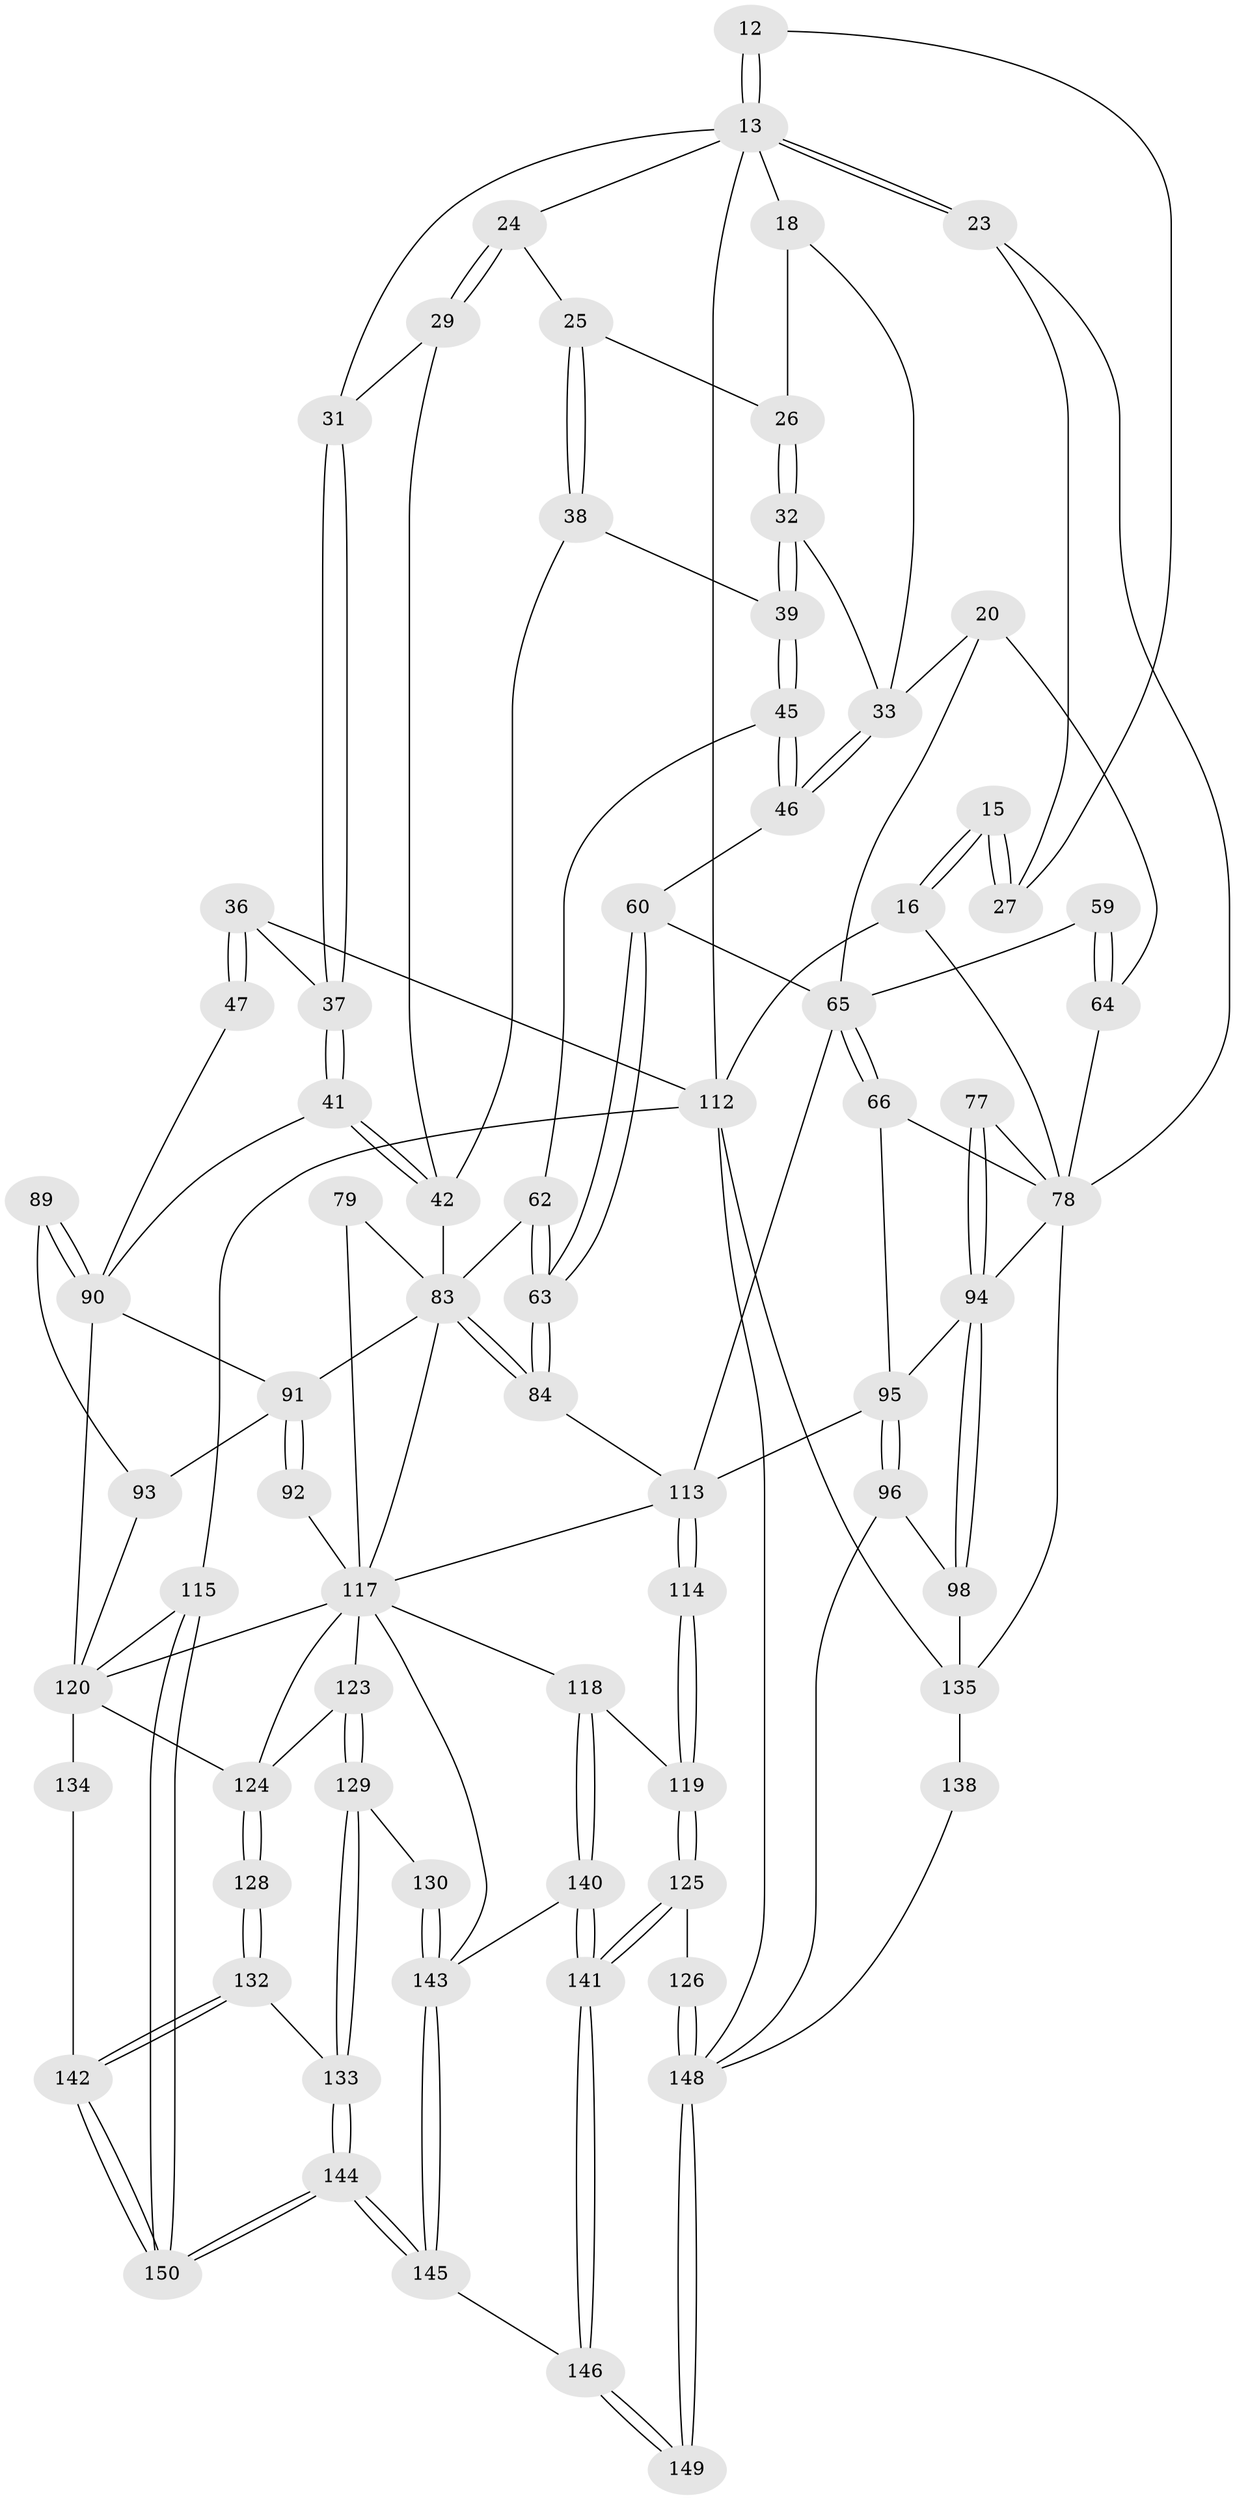 // original degree distribution, {3: 0.02666666666666667, 6: 0.26, 4: 0.24666666666666667, 5: 0.4666666666666667}
// Generated by graph-tools (version 1.1) at 2025/01/03/09/25 05:01:32]
// undirected, 75 vertices, 172 edges
graph export_dot {
graph [start="1"]
  node [color=gray90,style=filled];
  12 [pos="+0.06765401115588206+0.007450305899458364"];
  13 [pos="+0.18642321901968678+0.14004925797049989",super="+6+7+11+10"];
  15 [pos="+0+0.20367275523978826"];
  16 [pos="+0+0.221785747123204"];
  18 [pos="+0.42728610482355384+0",super="+17"];
  20 [pos="+0.31375350024782156+0.2514118295465023"];
  23 [pos="+0.1847150625340362+0.18368671496505837"];
  24 [pos="+0.6239488231155006+0.18340692760389557"];
  25 [pos="+0.5929992639112482+0.18474471174451015"];
  26 [pos="+0.5452920585912051+0.14937364528260863"];
  27 [pos="+0.176502322127578+0.1817457759001262",super="+14"];
  29 [pos="+0.6598192368626887+0.2101191034809486"];
  31 [pos="+0.838728735252312+0.14626911745372603",super="+28+30"];
  32 [pos="+0.4209103703068349+0.2481229244383088"];
  33 [pos="+0.381937153995452+0.24924379024298396",super="+19"];
  36 [pos="+0.882162815857045+0.27352167831728835",super="+35"];
  37 [pos="+0.8486421355855406+0.2655131303034646"];
  38 [pos="+0.5478181624245287+0.30170935911634866"];
  39 [pos="+0.5419512988339339+0.3038970848599814"];
  41 [pos="+0.7660075122721814+0.37644749263609756"];
  42 [pos="+0.7217551854238302+0.371670635334443",super="+40"];
  45 [pos="+0.5119248624195747+0.3827281416229248"];
  46 [pos="+0.456991205207366+0.3815890052297645"];
  47 [pos="+1+0.421703923194624"];
  59 [pos="+0.30299432219652617+0.4452263975714974"];
  60 [pos="+0.4173421145468668+0.508212445545988",super="+51"];
  62 [pos="+0.49032046209061625+0.4995491365532958",super="+50"];
  63 [pos="+0.4623092241015718+0.5167538154965385"];
  64 [pos="+0.27900335773722934+0.4721475398098563",super="+56+55"];
  65 [pos="+0.3332082528136635+0.5933210257343788",super="+61+58+52"];
  66 [pos="+0.2908331166428418+0.564472184925316"];
  77 [pos="+0.03450336233372421+0.5687252877350792"];
  78 [pos="+0+0.4741600349898767",super="+44+22+68"];
  79 [pos="+0.6352491326436076+0.6020074868667101",super="+75"];
  83 [pos="+0.5425048758886994+0.6399128972515461",super="+80+73+72"];
  84 [pos="+0.5037562333417148+0.6110338479154189"];
  89 [pos="+0.9748022520697819+0.5584928642664729"];
  90 [pos="+1+0.5613744963330488",super="+69"];
  91 [pos="+0.7986562455197176+0.555907936131132",super="+71"];
  92 [pos="+0.7736490577984269+0.6440176318764662",super="+85"];
  93 [pos="+0.8753515230919794+0.604484987681599"];
  94 [pos="+0.11897420398196858+0.6892532063310118",super="+82+76"];
  95 [pos="+0.27434388658720005+0.7269083955816333",super="+81"];
  96 [pos="+0.20165832146007387+0.758459680727123"];
  98 [pos="+0.12571871370759705+0.7332274026410609",super="+97"];
  112 [pos="+0+1",super="+5"];
  113 [pos="+0.4868899485183832+0.6809450497770724",super="+88+99"];
  114 [pos="+0.38800908309001564+0.7568785825777808"];
  115 [pos="+1+1"];
  117 [pos="+0.5928980791223201+0.7835618369608857",super="+108+107+102"];
  118 [pos="+0.4949228391108262+0.8062939955664552"];
  119 [pos="+0.4164064393359609+0.7955152368849001"];
  120 [pos="+0.8544237245846791+0.7947882857460182",super="+116"];
  123 [pos="+0.7270796004481391+0.8329880660299104"];
  124 [pos="+0.7291788301536815+0.8321786814603143",super="+122"];
  125 [pos="+0.3911221280551321+0.8660188277765285"];
  126 [pos="+0.26391039240288555+0.9309869195469986"];
  128 [pos="+0.8050415540335327+0.8935577788207403"];
  129 [pos="+0.6658951371040037+0.8878674975468773"];
  130 [pos="+0.6450226864075425+0.8797422841134622"];
  132 [pos="+0.8037656359557095+0.8988442853901764"];
  133 [pos="+0.7347113009102432+0.9351139347486525"];
  134 [pos="+0.9439897276361555+0.8456328858740929"];
  135 [pos="+0.09850461077587358+0.864478592729602",super="+111"];
  138 [pos="+0.09280430603782705+0.9019191342826433"];
  140 [pos="+0.5017177064111571+0.9250663510198336"];
  141 [pos="+0.4521683578257332+1"];
  142 [pos="+0.9083480600495141+0.9893514792170496"];
  143 [pos="+0.5966963756718512+0.9674076088772572",super="+139+131"];
  144 [pos="+0.6937684034065484+1"];
  145 [pos="+0.5527142954848178+1"];
  146 [pos="+0.44752722645618753+1"];
  148 [pos="+0.2680555861648449+1",super="+136+127+147"];
  149 [pos="+0.29767164467848944+1"];
  150 [pos="+1+1"];
  12 -- 13;
  12 -- 13;
  12 -- 27;
  13 -- 23;
  13 -- 23;
  13 -- 112 [weight=2];
  13 -- 18 [weight=2];
  13 -- 24;
  13 -- 31 [weight=2];
  15 -- 16;
  15 -- 16;
  15 -- 27 [weight=2];
  15 -- 27;
  16 -- 112;
  16 -- 78;
  18 -- 26;
  18 -- 33;
  20 -- 33;
  20 -- 65;
  20 -- 64;
  23 -- 27;
  23 -- 78;
  24 -- 25;
  24 -- 29;
  24 -- 29;
  25 -- 26;
  25 -- 38;
  25 -- 38;
  26 -- 32;
  26 -- 32;
  29 -- 31;
  29 -- 42;
  31 -- 37;
  31 -- 37;
  32 -- 33;
  32 -- 39;
  32 -- 39;
  33 -- 46;
  33 -- 46;
  36 -- 37;
  36 -- 47 [weight=2];
  36 -- 47;
  36 -- 112;
  37 -- 41;
  37 -- 41;
  38 -- 39;
  38 -- 42;
  39 -- 45;
  39 -- 45;
  41 -- 42;
  41 -- 42;
  41 -- 90;
  42 -- 83;
  45 -- 46;
  45 -- 46;
  45 -- 62;
  46 -- 60;
  47 -- 90;
  59 -- 64 [weight=2];
  59 -- 64;
  59 -- 65;
  60 -- 63;
  60 -- 63;
  60 -- 65 [weight=2];
  62 -- 63;
  62 -- 63;
  62 -- 83 [weight=2];
  63 -- 84;
  63 -- 84;
  64 -- 78 [weight=3];
  65 -- 66;
  65 -- 66;
  65 -- 113;
  66 -- 95;
  66 -- 78;
  77 -- 78;
  77 -- 94 [weight=2];
  77 -- 94;
  78 -- 94;
  78 -- 135;
  79 -- 83 [weight=3];
  79 -- 117;
  83 -- 84;
  83 -- 84;
  83 -- 91;
  83 -- 117;
  84 -- 113;
  89 -- 90 [weight=2];
  89 -- 90;
  89 -- 93;
  90 -- 91;
  90 -- 120;
  91 -- 92 [weight=2];
  91 -- 92;
  91 -- 93;
  92 -- 117 [weight=2];
  93 -- 120;
  94 -- 98;
  94 -- 98;
  94 -- 95;
  95 -- 96;
  95 -- 96;
  95 -- 113;
  96 -- 98;
  96 -- 148;
  98 -- 135 [weight=2];
  112 -- 115 [weight=2];
  112 -- 135;
  112 -- 148;
  113 -- 114 [weight=2];
  113 -- 114;
  113 -- 117;
  114 -- 119;
  114 -- 119;
  115 -- 150;
  115 -- 150;
  115 -- 120;
  117 -- 118;
  117 -- 143;
  117 -- 123;
  117 -- 124;
  117 -- 120;
  118 -- 119;
  118 -- 140;
  118 -- 140;
  119 -- 125;
  119 -- 125;
  120 -- 134 [weight=2];
  120 -- 124;
  123 -- 124;
  123 -- 129;
  123 -- 129;
  124 -- 128 [weight=2];
  124 -- 128;
  125 -- 126;
  125 -- 141;
  125 -- 141;
  126 -- 148 [weight=2];
  126 -- 148;
  128 -- 132;
  128 -- 132;
  129 -- 130;
  129 -- 133;
  129 -- 133;
  130 -- 143 [weight=2];
  130 -- 143;
  132 -- 133;
  132 -- 142;
  132 -- 142;
  133 -- 144;
  133 -- 144;
  134 -- 142;
  135 -- 138 [weight=2];
  138 -- 148;
  140 -- 141;
  140 -- 141;
  140 -- 143;
  141 -- 146;
  141 -- 146;
  142 -- 150;
  142 -- 150;
  143 -- 145;
  143 -- 145;
  144 -- 145;
  144 -- 145;
  144 -- 150;
  144 -- 150;
  145 -- 146;
  146 -- 149;
  146 -- 149;
  148 -- 149 [weight=2];
  148 -- 149;
}
